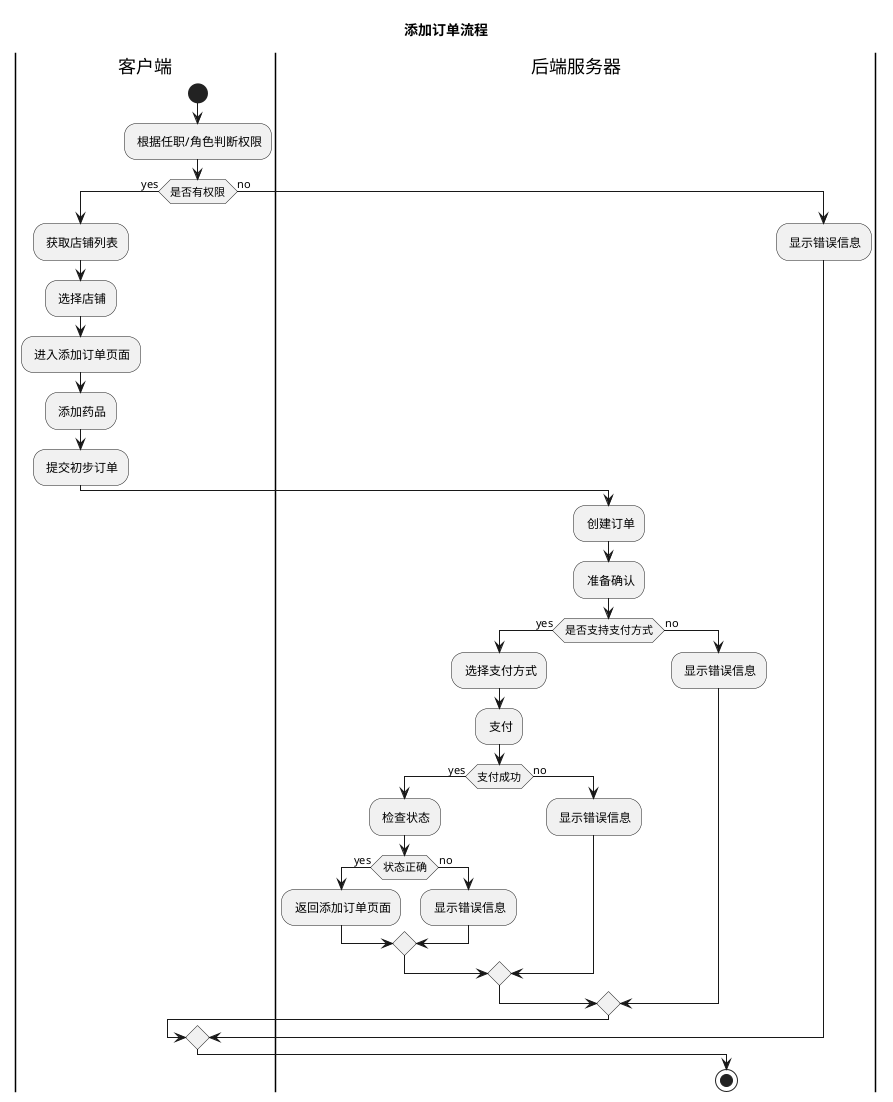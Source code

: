 @startuml
title 添加订单流程

|客户端|
start
: 根据任职/角色判断权限;
if (是否有权限) then (yes)
  : 获取店铺列表;
  : 选择店铺;
'  if (药品信息齐全) then (yes)
    : 进入添加订单页面;
    : 添加药品;
    : 提交初步订单;
    |后端服务器|
    : 创建订单;
    : 准备确认;
    if (是否支持支付方式) then (yes)
      : 选择支付方式;
      : 支付;
      if (支付成功) then (yes)
        : 检查状态;
        if (状态正确) then (yes)
          : 返回添加订单页面;
'        else (no)
'          : 显示错误信息;
'        endif
      else (no)
        : 显示错误信息;
      endif
    else (no)
      : 显示错误信息;
    endif
  else (no)
    : 显示错误信息;
  endif
else (no)
  : 显示错误信息;
endif
stop
@enduml
